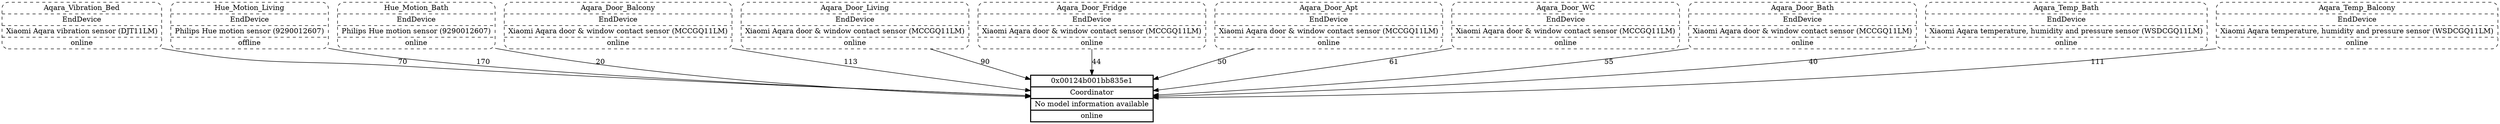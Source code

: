 digraph G {
node[shape=record];
  "0x00124b001bb835e1" [style="bold", label="{0x00124b001bb835e1|Coordinator|No model information available|online}"];
  "0x00158d0002b127f4" [style="rounded, dashed", label="{Aqara_Vibration_Bed|EndDevice|Xiaomi Aqara vibration sensor (DJT11LM)|online}"];
  "0x00158d0002b127f4" -> "0x00124b001bb835e1" [label="70"]
  "0x0017880103283554" [style="rounded, dashed", label="{Hue_Motion_Living|EndDevice|Philips Hue motion sensor (9290012607)|offline}"];
  "0x0017880103283554" -> "0x00124b001bb835e1" [label="170"]
  "0x001788010328d8bc" [style="rounded, dashed", label="{Hue_Motion_Bath|EndDevice|Philips Hue motion sensor (9290012607)|online}"];
  "0x001788010328d8bc" -> "0x00124b001bb835e1" [label="20"]
  "0x00158d0002ca364e" [style="rounded, dashed", label="{Aqara_Door_Balcony|EndDevice|Xiaomi Aqara door & window contact sensor (MCCGQ11LM)|online}"];
  "0x00158d0002ca364e" -> "0x00124b001bb835e1" [label="113"]
  "0x00158d0002c5bf49" [style="rounded, dashed", label="{Aqara_Door_Living|EndDevice|Xiaomi Aqara door & window contact sensor (MCCGQ11LM)|online}"];
  "0x00158d0002c5bf49" -> "0x00124b001bb835e1" [label="90"]
  "0x00158d000312f723" [style="rounded, dashed", label="{Aqara_Door_Fridge|EndDevice|Xiaomi Aqara door & window contact sensor (MCCGQ11LM)|online}"];
  "0x00158d000312f723" -> "0x00124b001bb835e1" [label="44"]
  "0x00158d0002b5306c" [style="rounded, dashed", label="{Aqara_Door_Apt|EndDevice|Xiaomi Aqara door & window contact sensor (MCCGQ11LM)|online}"];
  "0x00158d0002b5306c" -> "0x00124b001bb835e1" [label="50"]
  "0x00158d00032b69d1" [style="rounded, dashed", label="{Aqara_Door_WC|EndDevice|Xiaomi Aqara door & window contact sensor (MCCGQ11LM)|online}"];
  "0x00158d00032b69d1" -> "0x00124b001bb835e1" [label="61"]
  "0x00158d000243567e" [style="rounded, dashed", label="{Aqara_Door_Bath|EndDevice|Xiaomi Aqara door & window contact sensor (MCCGQ11LM)|online}"];
  "0x00158d000243567e" -> "0x00124b001bb835e1" [label="55"]
  "0x00158d00027419e4" [style="rounded, dashed", label="{Aqara_Temp_Bath|EndDevice|Xiaomi Aqara temperature, humidity and pressure sensor (WSDCGQ11LM)|online}"];
  "0x00158d00027419e4" -> "0x00124b001bb835e1" [label="40"]
  "0x00158d00023280c7" [style="rounded, dashed", label="{Aqara_Temp_Balcony|EndDevice|Xiaomi Aqara temperature, humidity and pressure sensor (WSDCGQ11LM)|online}"];
  "0x00158d00023280c7" -> "0x00124b001bb835e1" [label="111"]
}
